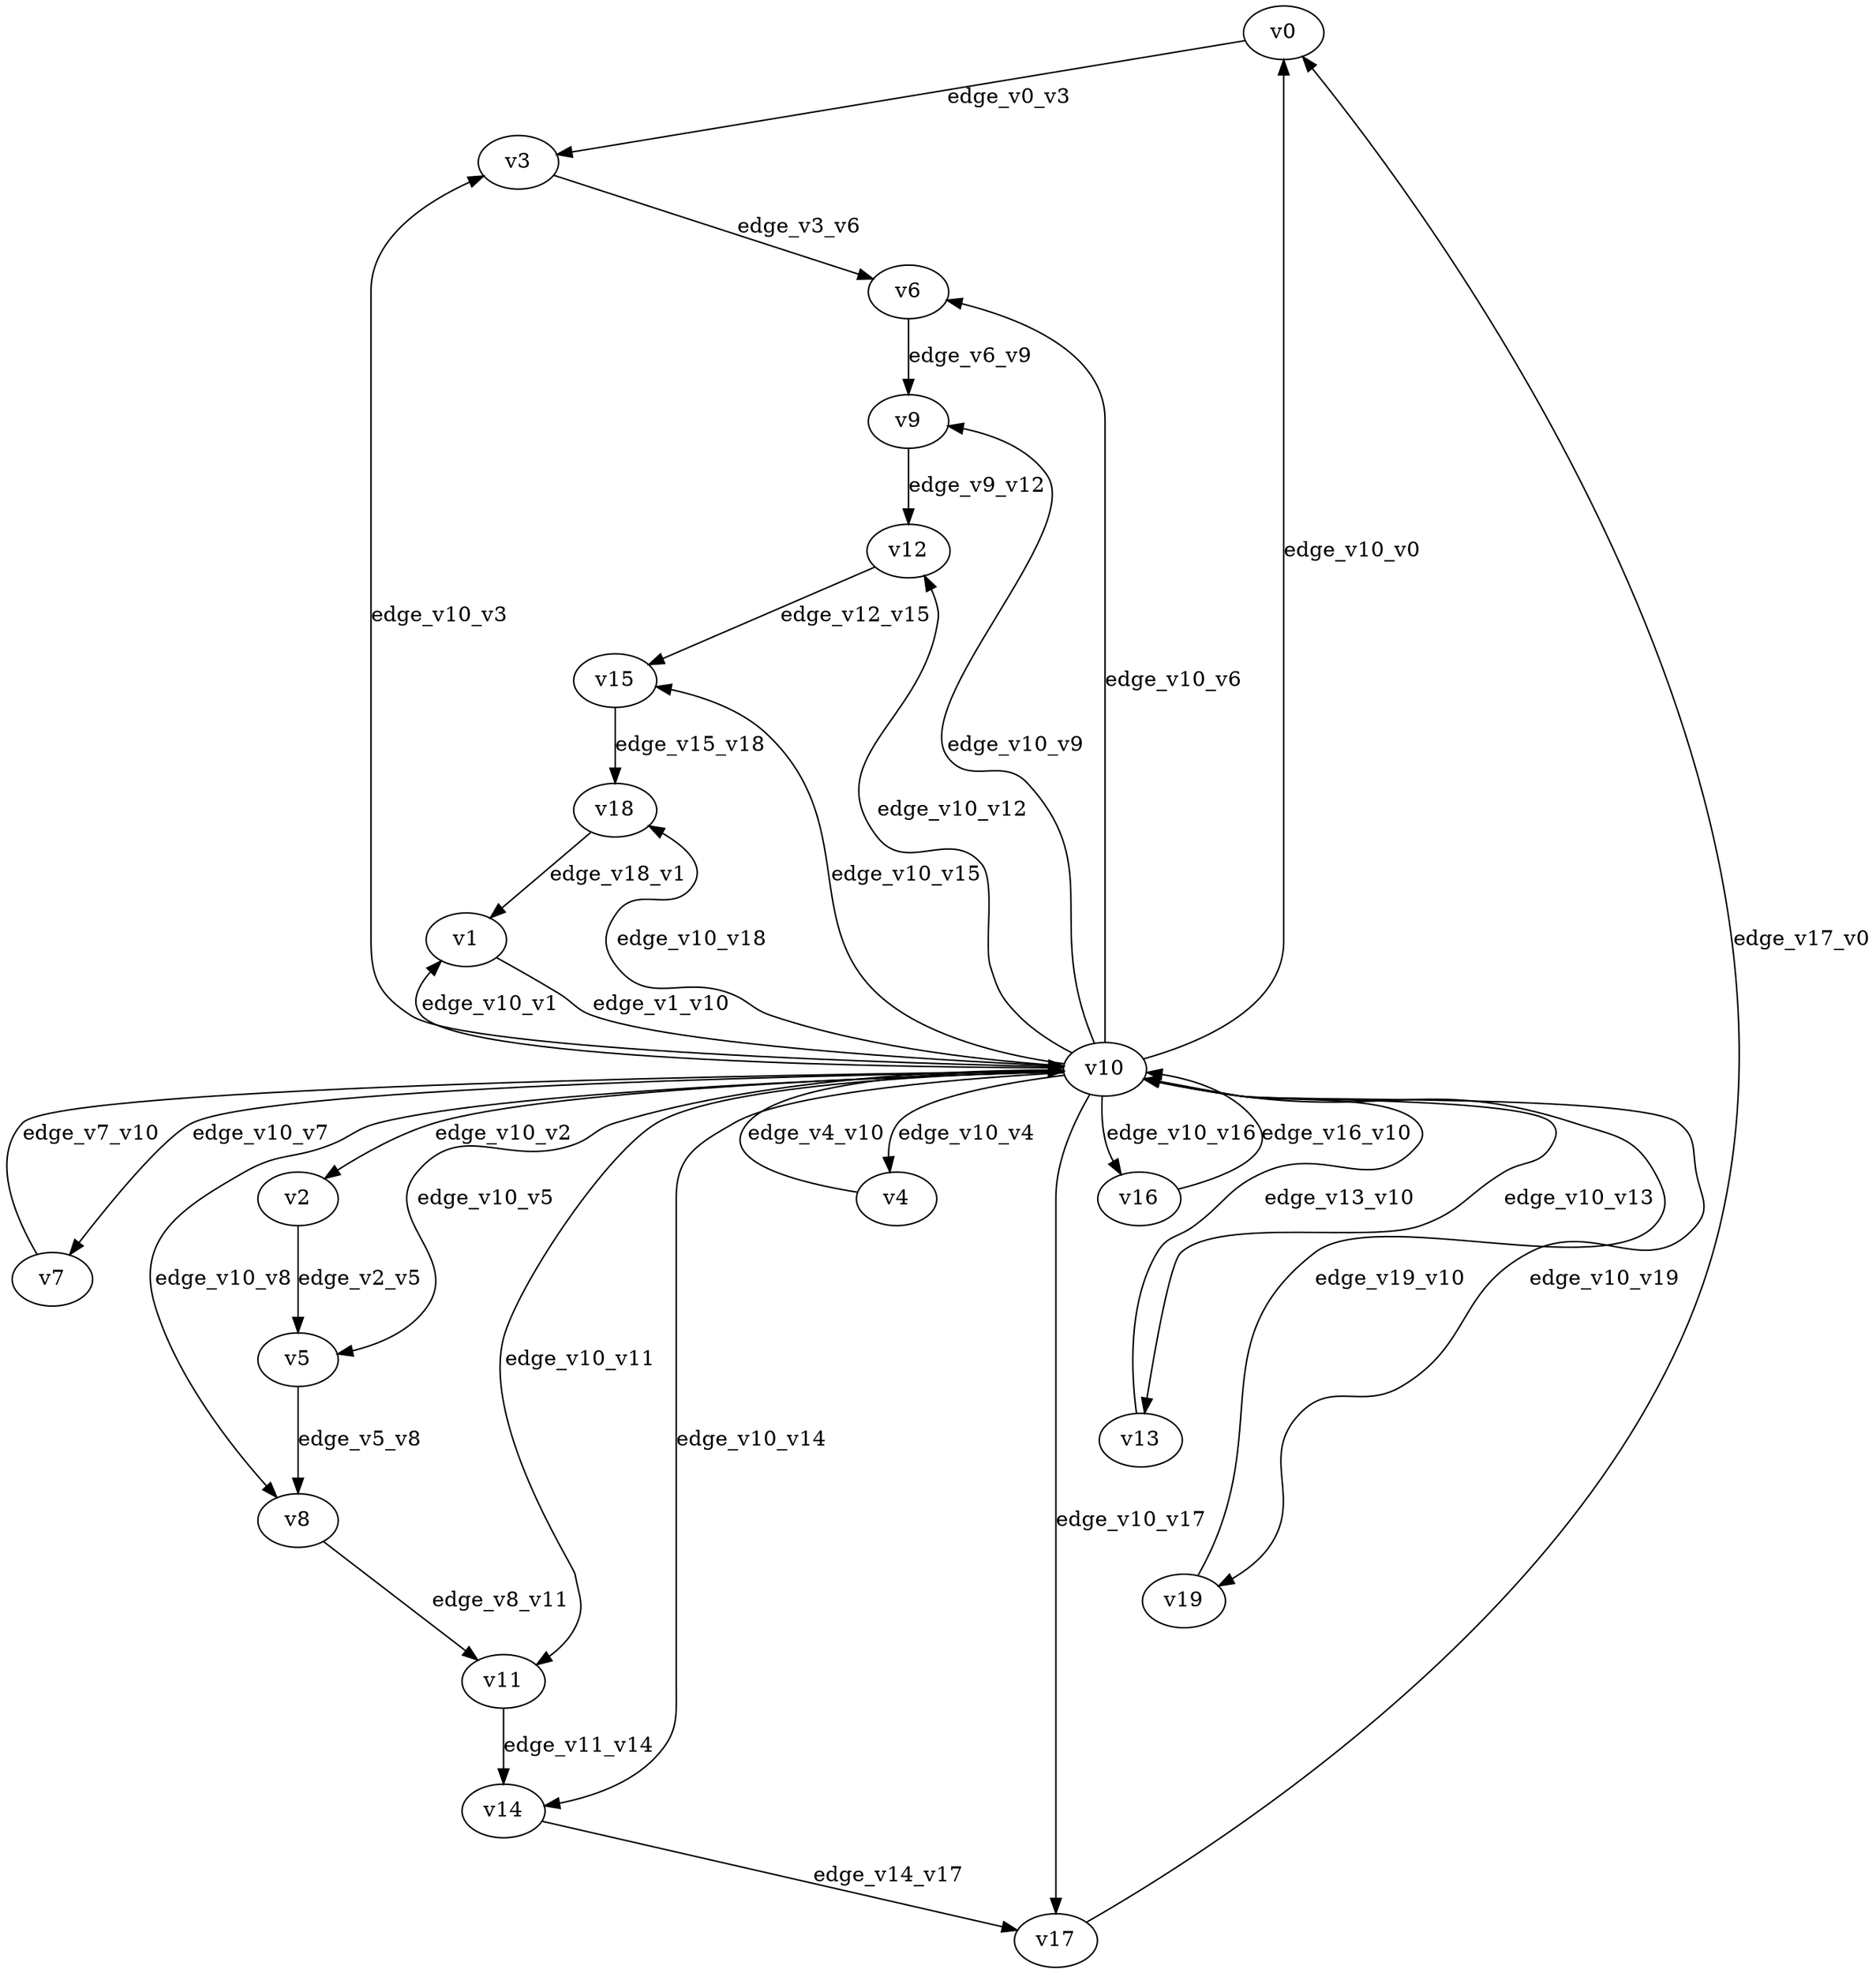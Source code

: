 digraph test022 {
    // Discounted game test case
    // Vertex properties: name [player=X]
    // Edge properties: [weight=Y, discount=Z]

    v0 [name="v0", player=0];
    v1 [name="v1", player=1];
    v2 [name="v2", player=0];
    v3 [name="v3", player=1];
    v4 [name="v4", player=0];
    v5 [name="v5", player=1];
    v6 [name="v6", player=0];
    v7 [name="v7", player=1];
    v8 [name="v8", player=0];
    v9 [name="v9", player=1];
    v10 [name="v10", player=0];
    v11 [name="v11", player=1];
    v12 [name="v12", player=0];
    v13 [name="v13", player=1];
    v14 [name="v14", player=0];
    v15 [name="v15", player=1];
    v16 [name="v16", player=0];
    v17 [name="v17", player=1];
    v18 [name="v18", player=0];
    v19 [name="v19", player=1];

    v10 -> v0 [label="edge_v10_v0", weight=3.56, discount=0.296];
    v10 -> v1 [label="edge_v10_v1", weight=-4.74, discount=0.296];
    v1 -> v10 [label="edge_v1_v10", weight=-7.46, discount=0.296];
    v10 -> v2 [label="edge_v10_v2", weight=0.93, discount=0.296];
    v10 -> v3 [label="edge_v10_v3", weight=1.09, discount=0.296];
    v10 -> v4 [label="edge_v10_v4", weight=2.46, discount=0.296];
    v4 -> v10 [label="edge_v4_v10", weight=1.58, discount=0.296];
    v10 -> v5 [label="edge_v10_v5", weight=-3.67, discount=0.296];
    v10 -> v6 [label="edge_v10_v6", weight=4.81, discount=0.296];
    v10 -> v7 [label="edge_v10_v7", weight=-4.23, discount=0.296];
    v7 -> v10 [label="edge_v7_v10", weight=-1.26, discount=0.296];
    v10 -> v8 [label="edge_v10_v8", weight=-5.24, discount=0.296];
    v10 -> v9 [label="edge_v10_v9", weight=0.21, discount=0.296];
    v10 -> v11 [label="edge_v10_v11", weight=-5.15, discount=0.296];
    v10 -> v12 [label="edge_v10_v12", weight=-5.26, discount=0.296];
    v10 -> v13 [label="edge_v10_v13", weight=-5.65, discount=0.296];
    v13 -> v10 [label="edge_v13_v10", weight=-7.57, discount=0.296];
    v10 -> v14 [label="edge_v10_v14", weight=2.83, discount=0.296];
    v10 -> v15 [label="edge_v10_v15", weight=1.86, discount=0.296];
    v10 -> v16 [label="edge_v10_v16", weight=7.44, discount=0.296];
    v16 -> v10 [label="edge_v16_v10", weight=6.86, discount=0.296];
    v10 -> v17 [label="edge_v10_v17", weight=5.96, discount=0.296];
    v10 -> v18 [label="edge_v10_v18", weight=-5.76, discount=0.296];
    v10 -> v19 [label="edge_v10_v19", weight=-0.11, discount=0.296];
    v19 -> v10 [label="edge_v19_v10", weight=-2.88, discount=0.296];
    v0 -> v3 [label="edge_v0_v3", weight=-2.80, discount=0.296];
    v2 -> v5 [label="edge_v2_v5", weight=2.52, discount=0.296];
    v3 -> v6 [label="edge_v3_v6", weight=1.77, discount=0.296];
    v5 -> v8 [label="edge_v5_v8", weight=5.36, discount=0.296];
    v6 -> v9 [label="edge_v6_v9", weight=6.57, discount=0.296];
    v8 -> v11 [label="edge_v8_v11", weight=0.39, discount=0.296];
    v9 -> v12 [label="edge_v9_v12", weight=6.99, discount=0.296];
    v11 -> v14 [label="edge_v11_v14", weight=6.29, discount=0.296];
    v12 -> v15 [label="edge_v12_v15", weight=-1.24, discount=0.296];
    v14 -> v17 [label="edge_v14_v17", weight=0.55, discount=0.296];
    v15 -> v18 [label="edge_v15_v18", weight=2.62, discount=0.296];
    v17 -> v0 [label="edge_v17_v0", weight=-1.98, discount=0.296];
    v18 -> v1 [label="edge_v18_v1", weight=-2.79, discount=0.296];
}
